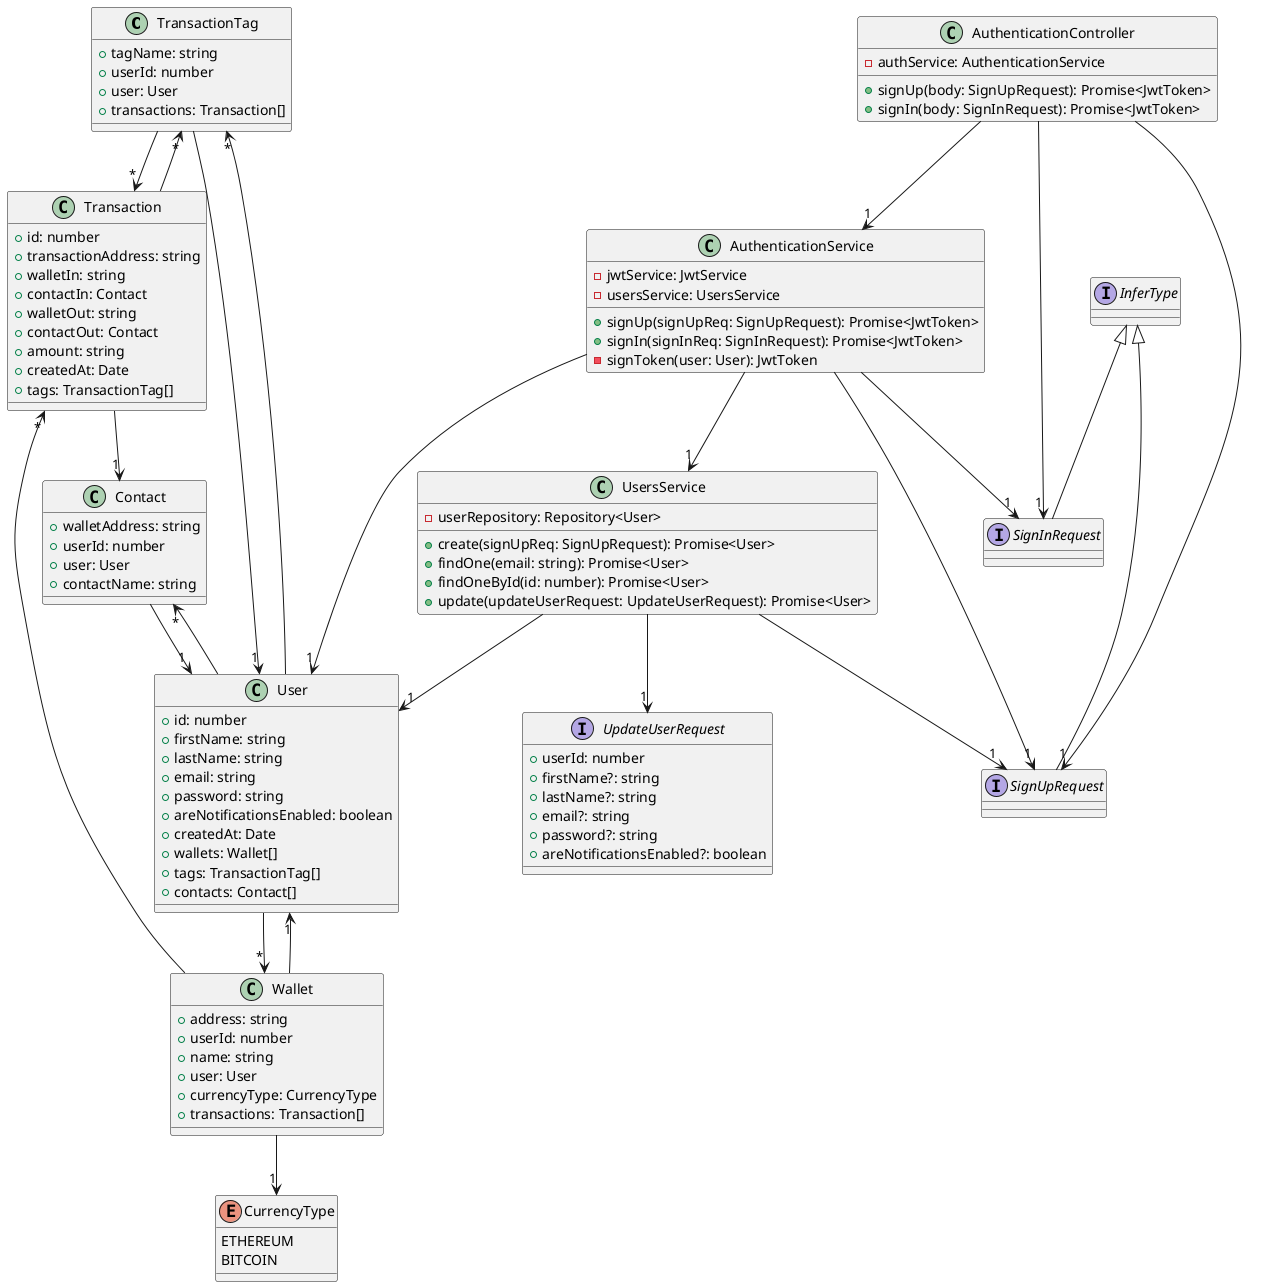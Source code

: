 @startuml
class TransactionTag {
    +tagName: string
    +userId: number
    +user: User
    +transactions: Transaction[]
}
class Contact {
    +walletAddress: string
    +userId: number
    +user: User
    +contactName: string
}
class Transaction {
    +id: number
    +transactionAddress: string
    +walletIn: string
    +contactIn: Contact
    +walletOut: string
    +contactOut: Contact
    +amount: string
    +createdAt: Date
    +tags: TransactionTag[]
}
enum CurrencyType {
    ETHEREUM
    BITCOIN
}
class Wallet {
    +address: string
    +userId: number
    +name: string
    +user: User
    +currencyType: CurrencyType
    +transactions: Transaction[]
}
class User {
    +id: number
    +firstName: string
    +lastName: string
    +email: string
    +password: string
    +areNotificationsEnabled: boolean
    +createdAt: Date
    +wallets: Wallet[]
    +tags: TransactionTag[]
    +contacts: Contact[]
}
interface SignUpRequest extends InferType
interface UpdateUserRequest {
    +userId: number
    +firstName?: string
    +lastName?: string
    +email?: string
    +password?: string
    +areNotificationsEnabled?: boolean
}
class UsersService {
    -userRepository: Repository<User>
    +create(signUpReq: SignUpRequest): Promise<User>
    +findOne(email: string): Promise<User>
    +findOneById(id: number): Promise<User>
    +update(updateUserRequest: UpdateUserRequest): Promise<User>
}
interface SignInRequest extends InferType
class AuthenticationService {
    -jwtService: JwtService
    -usersService: UsersService
    +signUp(signUpReq: SignUpRequest): Promise<JwtToken>
    +signIn(signInReq: SignInRequest): Promise<JwtToken>
    -signToken(user: User): JwtToken
}
class AuthenticationController {
    -authService: AuthenticationService
    +signUp(body: SignUpRequest): Promise<JwtToken>
    +signIn(body: SignInRequest): Promise<JwtToken>
}
TransactionTag --> "1" User
TransactionTag --> "*" Transaction
Contact --> "1" User
Transaction --> "1" Contact
Transaction --> "*" TransactionTag
Wallet --> "1" User
Wallet --> "1" CurrencyType
Wallet --> "*" Transaction
User --> "*" Wallet
User --> "*" TransactionTag
User --> "*" Contact
UsersService --> "1" User
UsersService --> "1" SignUpRequest
UsersService --> "1" UpdateUserRequest
AuthenticationService --> "1" UsersService
AuthenticationService --> "1" SignUpRequest
AuthenticationService --> "1" SignInRequest
AuthenticationService --> "1" User
AuthenticationController --> "1" AuthenticationService
AuthenticationController --> "1" SignUpRequest
AuthenticationController --> "1" SignInRequest
@enduml